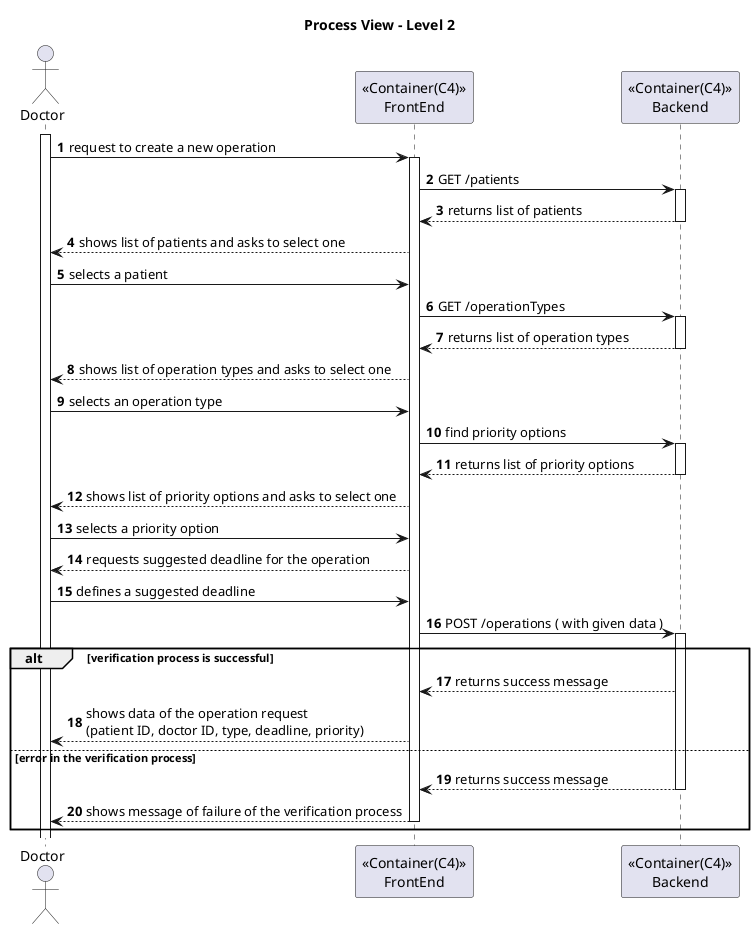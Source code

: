 ﻿@startuml
'https://plantuml.com/sequence-diagram

autonumber
actor Doctor as doc
participant "<<Container(C4)>>\nFrontEnd" as sys
participant "<<Container(C4)>>\nBackend" as Backend
activate doc

title Process View - Level 2


doc -> sys: request to create a new operation

activate sys


sys -> "Backend" : GET /patients

activate "Backend"

"Backend" --> sys : returns list of patients

deactivate "Backend"


sys --> doc: shows list of patients and asks to select one


doc -> sys: selects a patient


sys -> "Backend" : GET /operationTypes

activate "Backend"

"Backend" --> sys : returns list of operation types

deactivate "Backend"

sys --> doc: shows list of operation types and asks to select one




deactivate "Backend"

doc -> sys: selects an operation type



sys -> "Backend" : find priority options

activate "Backend"

"Backend" --> sys : returns list of priority options

deactivate "Backend"

sys --> doc : shows list of priority options and asks to select one





doc -> sys: selects a priority option



sys --> doc: requests suggested deadline for the operation



doc -> sys: defines a suggested deadline







sys -> "Backend" : POST /operations ( with given data )

activate "Backend"

alt verification process is successful


"Backend" --> sys : returns success message


  sys --> doc: shows data of the operation request \n(patient ID, doctor ID, type, deadline, priority)


else error in the verification process

"Backend" --> sys : returns success message

deactivate "Backend"

  sys --> doc: shows message of failure of the verification process

  deactivate sys

end

@enduml